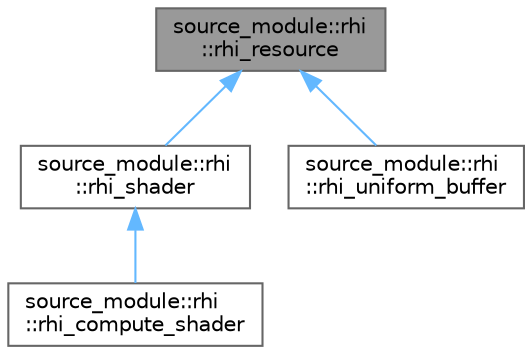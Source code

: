 digraph "source_module::rhi::rhi_resource"
{
 // LATEX_PDF_SIZE
  bgcolor="transparent";
  edge [fontname=Helvetica,fontsize=10,labelfontname=Helvetica,labelfontsize=10];
  node [fontname=Helvetica,fontsize=10,shape=box,height=0.2,width=0.4];
  Node1 [id="Node000001",label="source_module::rhi\l::rhi_resource",height=0.2,width=0.4,color="gray40", fillcolor="grey60", style="filled", fontcolor="black",tooltip=" "];
  Node1 -> Node2 [id="edge4_Node000001_Node000002",dir="back",color="steelblue1",style="solid",tooltip=" "];
  Node2 [id="Node000002",label="source_module::rhi\l::rhi_shader",height=0.2,width=0.4,color="gray40", fillcolor="white", style="filled",URL="$classsource__module_1_1rhi_1_1rhi__shader.html",tooltip=" "];
  Node2 -> Node3 [id="edge5_Node000002_Node000003",dir="back",color="steelblue1",style="solid",tooltip=" "];
  Node3 [id="Node000003",label="source_module::rhi\l::rhi_compute_shader",height=0.2,width=0.4,color="gray40", fillcolor="white", style="filled",URL="$classsource__module_1_1rhi_1_1rhi__compute__shader.html",tooltip=" "];
  Node1 -> Node4 [id="edge6_Node000001_Node000004",dir="back",color="steelblue1",style="solid",tooltip=" "];
  Node4 [id="Node000004",label="source_module::rhi\l::rhi_uniform_buffer",height=0.2,width=0.4,color="gray40", fillcolor="white", style="filled",URL="$classsource__module_1_1rhi_1_1rhi__uniform__buffer.html",tooltip=" "];
}
